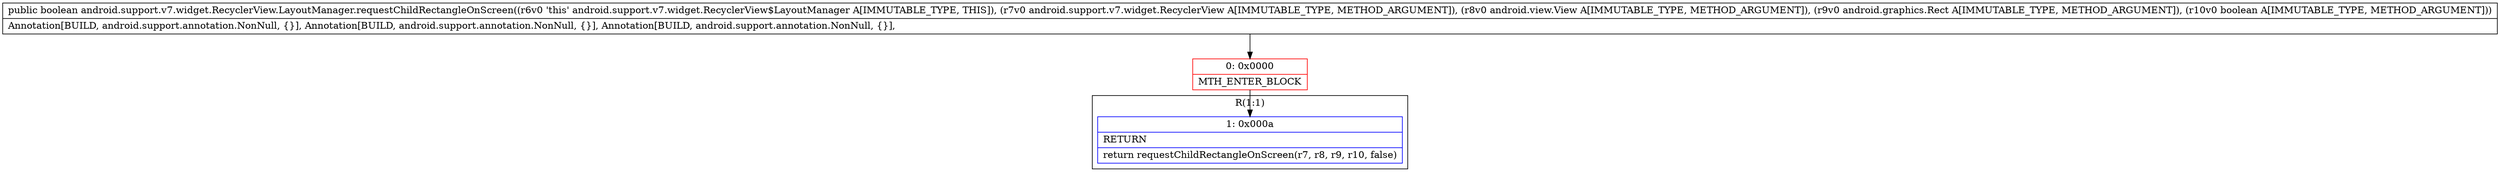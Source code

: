 digraph "CFG forandroid.support.v7.widget.RecyclerView.LayoutManager.requestChildRectangleOnScreen(Landroid\/support\/v7\/widget\/RecyclerView;Landroid\/view\/View;Landroid\/graphics\/Rect;Z)Z" {
subgraph cluster_Region_1596151633 {
label = "R(1:1)";
node [shape=record,color=blue];
Node_1 [shape=record,label="{1\:\ 0x000a|RETURN\l|return requestChildRectangleOnScreen(r7, r8, r9, r10, false)\l}"];
}
Node_0 [shape=record,color=red,label="{0\:\ 0x0000|MTH_ENTER_BLOCK\l}"];
MethodNode[shape=record,label="{public boolean android.support.v7.widget.RecyclerView.LayoutManager.requestChildRectangleOnScreen((r6v0 'this' android.support.v7.widget.RecyclerView$LayoutManager A[IMMUTABLE_TYPE, THIS]), (r7v0 android.support.v7.widget.RecyclerView A[IMMUTABLE_TYPE, METHOD_ARGUMENT]), (r8v0 android.view.View A[IMMUTABLE_TYPE, METHOD_ARGUMENT]), (r9v0 android.graphics.Rect A[IMMUTABLE_TYPE, METHOD_ARGUMENT]), (r10v0 boolean A[IMMUTABLE_TYPE, METHOD_ARGUMENT]))  | Annotation[BUILD, android.support.annotation.NonNull, \{\}], Annotation[BUILD, android.support.annotation.NonNull, \{\}], Annotation[BUILD, android.support.annotation.NonNull, \{\}], \l}"];
MethodNode -> Node_0;
Node_0 -> Node_1;
}

